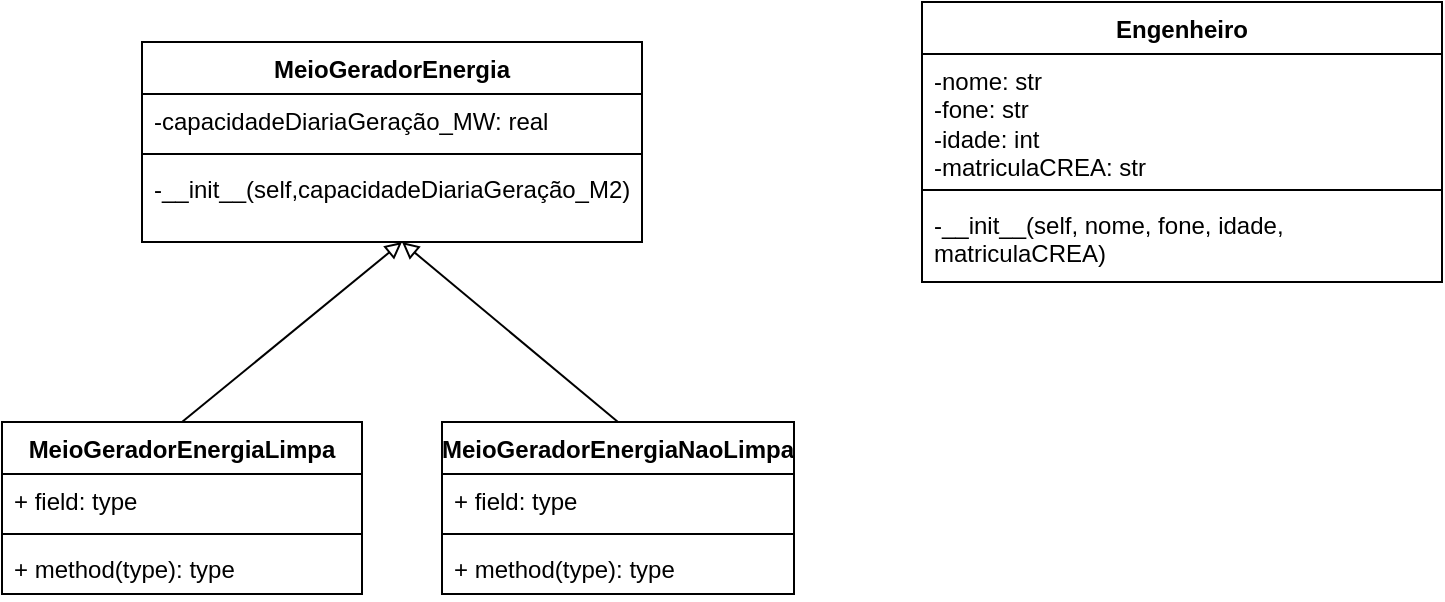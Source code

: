 <mxfile version="14.5.3" type="github">
  <diagram id="MnMrtY8RmelI457AY4ro" name="Page-1">
    <mxGraphModel dx="1344" dy="834" grid="1" gridSize="10" guides="1" tooltips="1" connect="1" arrows="1" fold="1" page="1" pageScale="1" pageWidth="827" pageHeight="1169" math="0" shadow="0">
      <root>
        <mxCell id="0" />
        <mxCell id="1" parent="0" />
        <mxCell id="54jiBdXzfVd83Tt1kh9Z-1" value="MeioGeradorEnergia" style="swimlane;fontStyle=1;align=center;verticalAlign=top;childLayout=stackLayout;horizontal=1;startSize=26;horizontalStack=0;resizeParent=1;resizeParentMax=0;resizeLast=0;collapsible=1;marginBottom=0;" vertex="1" parent="1">
          <mxGeometry x="90" y="80" width="250" height="100" as="geometry" />
        </mxCell>
        <mxCell id="54jiBdXzfVd83Tt1kh9Z-2" value="-capacidadeDiariaGeração_MW: real" style="text;strokeColor=none;fillColor=none;align=left;verticalAlign=top;spacingLeft=4;spacingRight=4;overflow=hidden;rotatable=0;points=[[0,0.5],[1,0.5]];portConstraint=eastwest;whiteSpace=wrap;" vertex="1" parent="54jiBdXzfVd83Tt1kh9Z-1">
          <mxGeometry y="26" width="250" height="26" as="geometry" />
        </mxCell>
        <mxCell id="54jiBdXzfVd83Tt1kh9Z-3" value="" style="line;strokeWidth=1;fillColor=none;align=left;verticalAlign=middle;spacingTop=-1;spacingLeft=3;spacingRight=3;rotatable=0;labelPosition=right;points=[];portConstraint=eastwest;" vertex="1" parent="54jiBdXzfVd83Tt1kh9Z-1">
          <mxGeometry y="52" width="250" height="8" as="geometry" />
        </mxCell>
        <mxCell id="54jiBdXzfVd83Tt1kh9Z-4" value="-__init__(self,capacidadeDiariaGeração_M2)" style="text;strokeColor=none;fillColor=none;align=left;verticalAlign=top;spacingLeft=4;spacingRight=4;overflow=hidden;rotatable=0;points=[[0,0.5],[1,0.5]];portConstraint=eastwest;whiteSpace=wrap;" vertex="1" parent="54jiBdXzfVd83Tt1kh9Z-1">
          <mxGeometry y="60" width="250" height="40" as="geometry" />
        </mxCell>
        <mxCell id="54jiBdXzfVd83Tt1kh9Z-5" value="Engenheiro" style="swimlane;fontStyle=1;align=center;verticalAlign=top;childLayout=stackLayout;horizontal=1;startSize=26;horizontalStack=0;resizeParent=1;resizeParentMax=0;resizeLast=0;collapsible=1;marginBottom=0;" vertex="1" parent="1">
          <mxGeometry x="480" y="60" width="260" height="140" as="geometry" />
        </mxCell>
        <mxCell id="54jiBdXzfVd83Tt1kh9Z-6" value="-nome: str&#xa;-fone: str&#xa;-idade: int&#xa;-matriculaCREA: str" style="text;strokeColor=none;fillColor=none;align=left;verticalAlign=top;spacingLeft=4;spacingRight=4;overflow=hidden;rotatable=0;points=[[0,0.5],[1,0.5]];portConstraint=eastwest;whiteSpace=wrap;" vertex="1" parent="54jiBdXzfVd83Tt1kh9Z-5">
          <mxGeometry y="26" width="260" height="64" as="geometry" />
        </mxCell>
        <mxCell id="54jiBdXzfVd83Tt1kh9Z-7" value="" style="line;strokeWidth=1;fillColor=none;align=left;verticalAlign=middle;spacingTop=-1;spacingLeft=3;spacingRight=3;rotatable=0;labelPosition=right;points=[];portConstraint=eastwest;" vertex="1" parent="54jiBdXzfVd83Tt1kh9Z-5">
          <mxGeometry y="90" width="260" height="8" as="geometry" />
        </mxCell>
        <mxCell id="54jiBdXzfVd83Tt1kh9Z-8" value="-__init__(self, nome, fone, idade, matriculaCREA)" style="text;strokeColor=none;fillColor=none;align=left;verticalAlign=top;spacingLeft=4;spacingRight=4;overflow=hidden;rotatable=0;points=[[0,0.5],[1,0.5]];portConstraint=eastwest;whiteSpace=wrap;" vertex="1" parent="54jiBdXzfVd83Tt1kh9Z-5">
          <mxGeometry y="98" width="260" height="42" as="geometry" />
        </mxCell>
        <mxCell id="54jiBdXzfVd83Tt1kh9Z-19" style="rounded=0;orthogonalLoop=1;jettySize=auto;html=1;exitX=0.5;exitY=0;exitDx=0;exitDy=0;endArrow=block;endFill=0;" edge="1" parent="1" source="54jiBdXzfVd83Tt1kh9Z-9">
          <mxGeometry relative="1" as="geometry">
            <mxPoint x="220" y="180" as="targetPoint" />
          </mxGeometry>
        </mxCell>
        <mxCell id="54jiBdXzfVd83Tt1kh9Z-9" value="MeioGeradorEnergiaLimpa" style="swimlane;fontStyle=1;align=center;verticalAlign=top;childLayout=stackLayout;horizontal=1;startSize=26;horizontalStack=0;resizeParent=1;resizeParentMax=0;resizeLast=0;collapsible=1;marginBottom=0;" vertex="1" parent="1">
          <mxGeometry x="20" y="270" width="180" height="86" as="geometry" />
        </mxCell>
        <mxCell id="54jiBdXzfVd83Tt1kh9Z-10" value="+ field: type" style="text;strokeColor=none;fillColor=none;align=left;verticalAlign=top;spacingLeft=4;spacingRight=4;overflow=hidden;rotatable=0;points=[[0,0.5],[1,0.5]];portConstraint=eastwest;" vertex="1" parent="54jiBdXzfVd83Tt1kh9Z-9">
          <mxGeometry y="26" width="180" height="26" as="geometry" />
        </mxCell>
        <mxCell id="54jiBdXzfVd83Tt1kh9Z-11" value="" style="line;strokeWidth=1;fillColor=none;align=left;verticalAlign=middle;spacingTop=-1;spacingLeft=3;spacingRight=3;rotatable=0;labelPosition=right;points=[];portConstraint=eastwest;" vertex="1" parent="54jiBdXzfVd83Tt1kh9Z-9">
          <mxGeometry y="52" width="180" height="8" as="geometry" />
        </mxCell>
        <mxCell id="54jiBdXzfVd83Tt1kh9Z-12" value="+ method(type): type" style="text;strokeColor=none;fillColor=none;align=left;verticalAlign=top;spacingLeft=4;spacingRight=4;overflow=hidden;rotatable=0;points=[[0,0.5],[1,0.5]];portConstraint=eastwest;" vertex="1" parent="54jiBdXzfVd83Tt1kh9Z-9">
          <mxGeometry y="60" width="180" height="26" as="geometry" />
        </mxCell>
        <mxCell id="54jiBdXzfVd83Tt1kh9Z-18" style="rounded=0;orthogonalLoop=1;jettySize=auto;html=1;exitX=0.5;exitY=0;exitDx=0;exitDy=0;entryX=0.52;entryY=1;entryDx=0;entryDy=0;entryPerimeter=0;endArrow=block;endFill=0;" edge="1" parent="1" source="54jiBdXzfVd83Tt1kh9Z-13" target="54jiBdXzfVd83Tt1kh9Z-4">
          <mxGeometry relative="1" as="geometry" />
        </mxCell>
        <mxCell id="54jiBdXzfVd83Tt1kh9Z-13" value="MeioGeradorEnergiaNaoLimpa" style="swimlane;fontStyle=1;align=center;verticalAlign=top;childLayout=stackLayout;horizontal=1;startSize=26;horizontalStack=0;resizeParent=1;resizeParentMax=0;resizeLast=0;collapsible=1;marginBottom=0;" vertex="1" parent="1">
          <mxGeometry x="240" y="270" width="176" height="86" as="geometry" />
        </mxCell>
        <mxCell id="54jiBdXzfVd83Tt1kh9Z-14" value="+ field: type" style="text;strokeColor=none;fillColor=none;align=left;verticalAlign=top;spacingLeft=4;spacingRight=4;overflow=hidden;rotatable=0;points=[[0,0.5],[1,0.5]];portConstraint=eastwest;" vertex="1" parent="54jiBdXzfVd83Tt1kh9Z-13">
          <mxGeometry y="26" width="176" height="26" as="geometry" />
        </mxCell>
        <mxCell id="54jiBdXzfVd83Tt1kh9Z-15" value="" style="line;strokeWidth=1;fillColor=none;align=left;verticalAlign=middle;spacingTop=-1;spacingLeft=3;spacingRight=3;rotatable=0;labelPosition=right;points=[];portConstraint=eastwest;" vertex="1" parent="54jiBdXzfVd83Tt1kh9Z-13">
          <mxGeometry y="52" width="176" height="8" as="geometry" />
        </mxCell>
        <mxCell id="54jiBdXzfVd83Tt1kh9Z-16" value="+ method(type): type" style="text;strokeColor=none;fillColor=none;align=left;verticalAlign=top;spacingLeft=4;spacingRight=4;overflow=hidden;rotatable=0;points=[[0,0.5],[1,0.5]];portConstraint=eastwest;" vertex="1" parent="54jiBdXzfVd83Tt1kh9Z-13">
          <mxGeometry y="60" width="176" height="26" as="geometry" />
        </mxCell>
      </root>
    </mxGraphModel>
  </diagram>
</mxfile>
